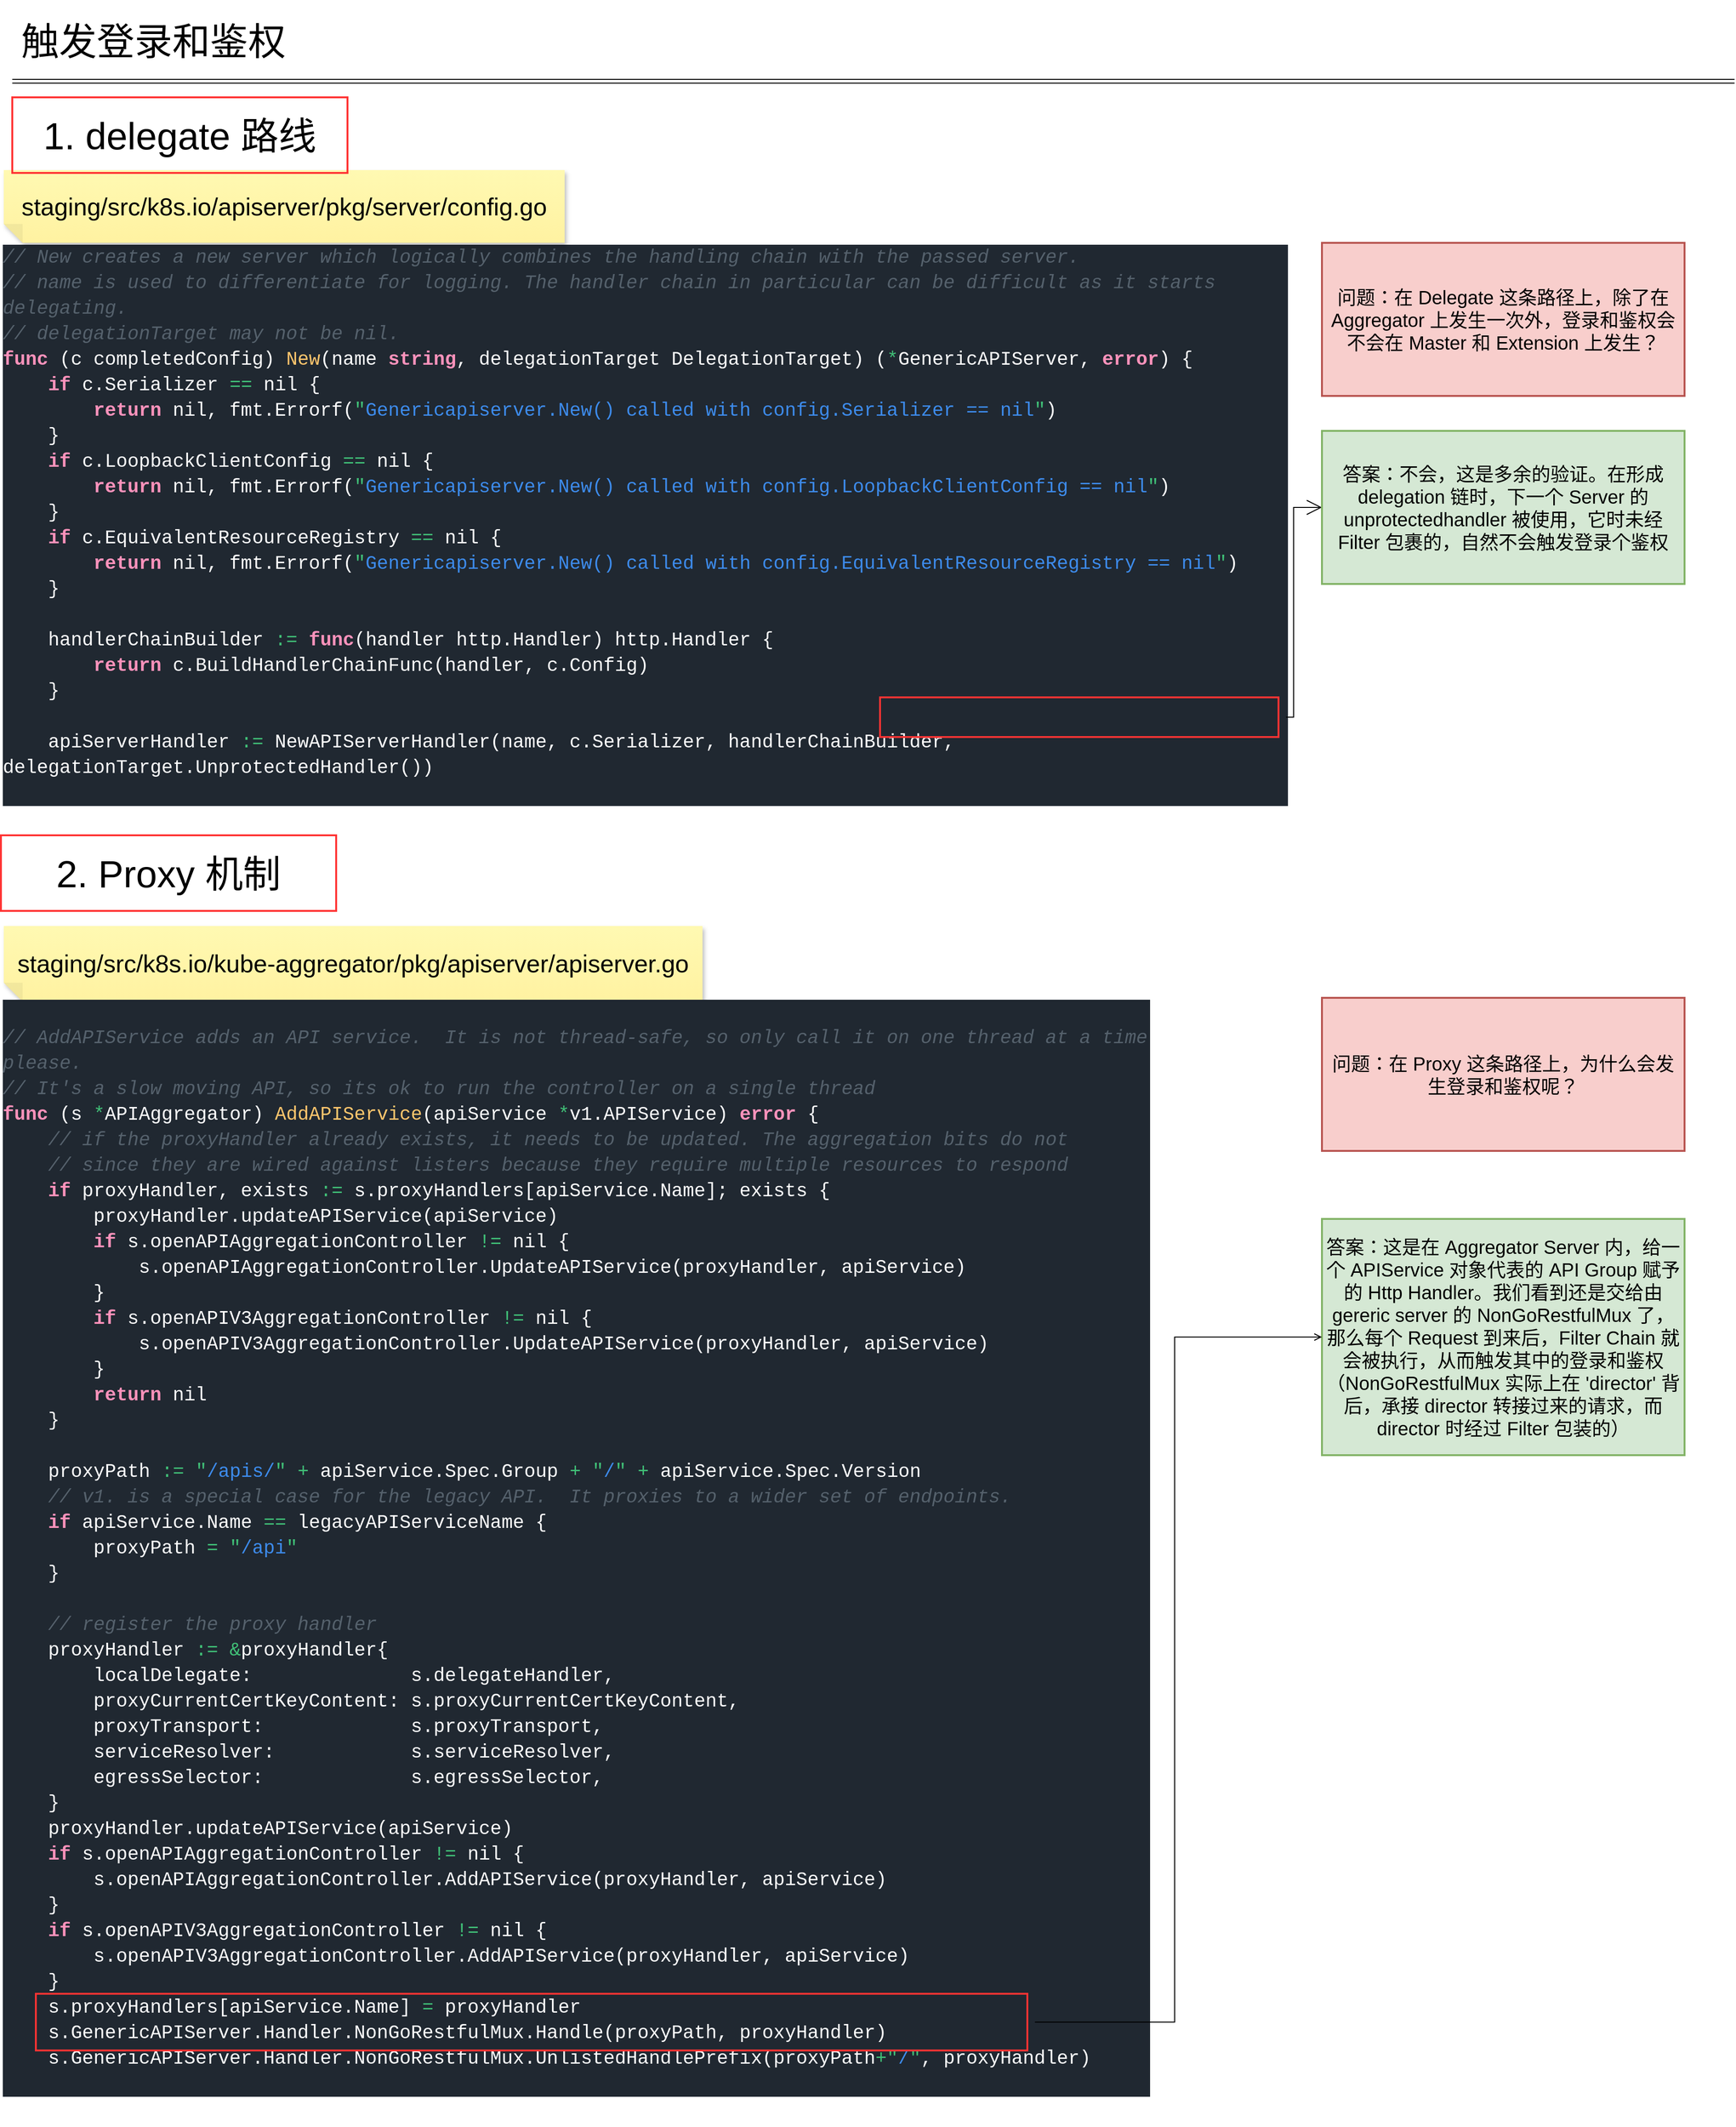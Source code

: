 <mxfile>
    <diagram id="RsxeEWwRD2sQFYI6MCW9" name="第 1 页">
        <mxGraphModel dx="4223" dy="3994" grid="1" gridSize="10" guides="1" tooltips="1" connect="1" arrows="1" fold="1" page="0" pageScale="1" pageWidth="827" pageHeight="1169" math="0" shadow="0">
            <root>
                <mxCell id="0"/>
                <mxCell id="1" parent="0"/>
                <mxCell id="2" value="&lt;div style=&quot;color: rgb(255, 255, 255); background-color: rgb(32, 40, 49); font-family: Consolas, &amp;quot;Courier New&amp;quot;, monospace; font-weight: normal; font-size: 20px; line-height: 27px;&quot;&gt;&lt;div&gt;&lt;span style=&quot;color: #55616c;font-style: italic;&quot;&gt;// New creates a new server which logically combines the handling chain with the passed server.&lt;/span&gt;&lt;/div&gt;&lt;div&gt;&lt;span style=&quot;color: #55616c;font-style: italic;&quot;&gt;// name is used to differentiate for logging. The handler chain in particular can be difficult as it starts delegating.&lt;/span&gt;&lt;/div&gt;&lt;div&gt;&lt;span style=&quot;color: #55616c;font-style: italic;&quot;&gt;// delegationTarget may not be nil.&lt;/span&gt;&lt;/div&gt;&lt;div&gt;&lt;span style=&quot;color: #ff92bb;font-weight: bold;&quot;&gt;func&lt;/span&gt;&lt;span style=&quot;color: #ffffff;&quot;&gt; (c completedConfig) &lt;/span&gt;&lt;span style=&quot;color: #ffc66d;&quot;&gt;New&lt;/span&gt;&lt;span style=&quot;color: #ffffff;&quot;&gt;(name &lt;/span&gt;&lt;span style=&quot;color: #ff92bb;font-weight: bold;&quot;&gt;string&lt;/span&gt;&lt;span style=&quot;color: #ffffff;&quot;&gt;, delegationTarget DelegationTarget) (&lt;/span&gt;&lt;span style=&quot;color: #40bf77;&quot;&gt;*&lt;/span&gt;&lt;span style=&quot;color: #ffffff;&quot;&gt;GenericAPIServer, &lt;/span&gt;&lt;span style=&quot;color: #ff92bb;font-weight: bold;&quot;&gt;error&lt;/span&gt;&lt;span style=&quot;color: #ffffff;&quot;&gt;) {&lt;/span&gt;&lt;/div&gt;&lt;div&gt;&lt;span style=&quot;color: #ffffff;&quot;&gt;&amp;nbsp; &amp;nbsp; &lt;/span&gt;&lt;span style=&quot;color: #ff92bb;font-weight: bold;&quot;&gt;if&lt;/span&gt;&lt;span style=&quot;color: #ffffff;&quot;&gt; c.Serializer &lt;/span&gt;&lt;span style=&quot;color: #40bf77;&quot;&gt;==&lt;/span&gt;&lt;span style=&quot;color: #ffffff;&quot;&gt; nil {&lt;/span&gt;&lt;/div&gt;&lt;div&gt;&lt;span style=&quot;color: #ffffff;&quot;&gt;&amp;nbsp; &amp;nbsp; &amp;nbsp; &amp;nbsp; &lt;/span&gt;&lt;span style=&quot;color: #ff92bb;font-weight: bold;&quot;&gt;return&lt;/span&gt;&lt;span style=&quot;color: #ffffff;&quot;&gt; nil, fmt.Errorf(&lt;/span&gt;&lt;span style=&quot;color: #40bf77;&quot;&gt;&quot;&lt;/span&gt;&lt;span style=&quot;color: #3d8beb;&quot;&gt;Genericapiserver.New() called with config.Serializer == nil&lt;/span&gt;&lt;span style=&quot;color: #40bf77;&quot;&gt;&quot;&lt;/span&gt;&lt;span style=&quot;color: #ffffff;&quot;&gt;)&lt;/span&gt;&lt;/div&gt;&lt;div&gt;&lt;span style=&quot;color: #ffffff;&quot;&gt;&amp;nbsp; &amp;nbsp; }&lt;/span&gt;&lt;/div&gt;&lt;div&gt;&lt;span style=&quot;color: #ffffff;&quot;&gt;&amp;nbsp; &amp;nbsp; &lt;/span&gt;&lt;span style=&quot;color: #ff92bb;font-weight: bold;&quot;&gt;if&lt;/span&gt;&lt;span style=&quot;color: #ffffff;&quot;&gt; c.LoopbackClientConfig &lt;/span&gt;&lt;span style=&quot;color: #40bf77;&quot;&gt;==&lt;/span&gt;&lt;span style=&quot;color: #ffffff;&quot;&gt; nil {&lt;/span&gt;&lt;/div&gt;&lt;div&gt;&lt;span style=&quot;color: #ffffff;&quot;&gt;&amp;nbsp; &amp;nbsp; &amp;nbsp; &amp;nbsp; &lt;/span&gt;&lt;span style=&quot;color: #ff92bb;font-weight: bold;&quot;&gt;return&lt;/span&gt;&lt;span style=&quot;color: #ffffff;&quot;&gt; nil, fmt.Errorf(&lt;/span&gt;&lt;span style=&quot;color: #40bf77;&quot;&gt;&quot;&lt;/span&gt;&lt;span style=&quot;color: #3d8beb;&quot;&gt;Genericapiserver.New() called with config.LoopbackClientConfig == nil&lt;/span&gt;&lt;span style=&quot;color: #40bf77;&quot;&gt;&quot;&lt;/span&gt;&lt;span style=&quot;color: #ffffff;&quot;&gt;)&lt;/span&gt;&lt;/div&gt;&lt;div&gt;&lt;span style=&quot;color: #ffffff;&quot;&gt;&amp;nbsp; &amp;nbsp; }&lt;/span&gt;&lt;/div&gt;&lt;div&gt;&lt;span style=&quot;color: #ffffff;&quot;&gt;&amp;nbsp; &amp;nbsp; &lt;/span&gt;&lt;span style=&quot;color: #ff92bb;font-weight: bold;&quot;&gt;if&lt;/span&gt;&lt;span style=&quot;color: #ffffff;&quot;&gt; c.EquivalentResourceRegistry &lt;/span&gt;&lt;span style=&quot;color: #40bf77;&quot;&gt;==&lt;/span&gt;&lt;span style=&quot;color: #ffffff;&quot;&gt; nil {&lt;/span&gt;&lt;/div&gt;&lt;div&gt;&lt;span style=&quot;color: #ffffff;&quot;&gt;&amp;nbsp; &amp;nbsp; &amp;nbsp; &amp;nbsp; &lt;/span&gt;&lt;span style=&quot;color: #ff92bb;font-weight: bold;&quot;&gt;return&lt;/span&gt;&lt;span style=&quot;color: #ffffff;&quot;&gt; nil, fmt.Errorf(&lt;/span&gt;&lt;span style=&quot;color: #40bf77;&quot;&gt;&quot;&lt;/span&gt;&lt;span style=&quot;color: #3d8beb;&quot;&gt;Genericapiserver.New() called with config.EquivalentResourceRegistry == nil&lt;/span&gt;&lt;span style=&quot;color: #40bf77;&quot;&gt;&quot;&lt;/span&gt;&lt;span style=&quot;color: #ffffff;&quot;&gt;)&lt;/span&gt;&lt;/div&gt;&lt;div&gt;&lt;span style=&quot;color: #ffffff;&quot;&gt;&amp;nbsp; &amp;nbsp; }&lt;/span&gt;&lt;/div&gt;&lt;br&gt;&lt;div&gt;&lt;span style=&quot;color: #ffffff;&quot;&gt;&amp;nbsp; &amp;nbsp; handlerChainBuilder &lt;/span&gt;&lt;span style=&quot;color: #40bf77;&quot;&gt;:=&lt;/span&gt;&lt;span style=&quot;color: #ffffff;&quot;&gt; &lt;/span&gt;&lt;span style=&quot;color: #ff92bb;font-weight: bold;&quot;&gt;func&lt;/span&gt;&lt;span style=&quot;color: #ffffff;&quot;&gt;(handler http.Handler) http.Handler {&lt;/span&gt;&lt;/div&gt;&lt;div&gt;&lt;span style=&quot;color: #ffffff;&quot;&gt;&amp;nbsp; &amp;nbsp; &amp;nbsp; &amp;nbsp; &lt;/span&gt;&lt;span style=&quot;color: #ff92bb;font-weight: bold;&quot;&gt;return&lt;/span&gt;&lt;span style=&quot;color: #ffffff;&quot;&gt; c.BuildHandlerChainFunc(handler, c.Config)&lt;/span&gt;&lt;/div&gt;&lt;div&gt;&lt;span style=&quot;color: #ffffff;&quot;&gt;&amp;nbsp; &amp;nbsp; }&lt;/span&gt;&lt;/div&gt;&lt;br&gt;&lt;div&gt;&lt;span style=&quot;color: #ffffff;&quot;&gt;&amp;nbsp; &amp;nbsp; apiServerHandler &lt;/span&gt;&lt;span style=&quot;color: #40bf77;&quot;&gt;:=&lt;/span&gt;&lt;span style=&quot;color: #ffffff;&quot;&gt; NewAPIServerHandler(name, c.Serializer, handlerChainBuilder, delegationTarget.UnprotectedHandler())&lt;/span&gt;&lt;/div&gt;&lt;br&gt;&lt;/div&gt;" style="text;whiteSpace=wrap;html=1;" vertex="1" parent="1">
                    <mxGeometry x="-727" y="162" width="1363" height="551" as="geometry"/>
                </mxCell>
                <mxCell id="5" value="&lt;span style=&quot;text-align: left; font-size: 26px;&quot;&gt;staging/src/k8s.io/apiserver/pkg/server/config.go&lt;/span&gt;" style="shape=note;whiteSpace=wrap;html=1;backgroundOutline=1;fontColor=#000000;darkOpacity=0.05;fillColor=#FFF9B2;strokeColor=none;fillStyle=solid;direction=west;gradientDirection=north;gradientColor=#FFF2A1;shadow=1;size=20;pointerEvents=1;labelBackgroundColor=none;fontSize=26;" vertex="1" parent="1">
                    <mxGeometry x="-724" y="90" width="594" height="77" as="geometry"/>
                </mxCell>
                <mxCell id="9" style="edgeStyle=orthogonalEdgeStyle;rounded=0;orthogonalLoop=1;jettySize=auto;html=1;entryX=0;entryY=0.5;entryDx=0;entryDy=0;fontSize=20;endArrow=open;startSize=14;endSize=14;sourcePerimeterSpacing=8;targetPerimeterSpacing=8;" edge="1" parent="1" source="6" target="8">
                    <mxGeometry relative="1" as="geometry">
                        <Array as="points">
                            <mxPoint x="642" y="669"/>
                            <mxPoint x="642" y="447"/>
                        </Array>
                    </mxGeometry>
                </mxCell>
                <mxCell id="6" value="" style="rounded=0;whiteSpace=wrap;html=1;labelBackgroundColor=none;strokeColor=#FF3333;fontSize=20;fillColor=none;gradientColor=none;strokeWidth=2;" vertex="1" parent="1">
                    <mxGeometry x="204" y="648" width="422" height="42" as="geometry"/>
                </mxCell>
                <mxCell id="7" value="问题：在 Delegate 这条路径上，除了在 Aggregator 上发生一次外，登录和鉴权会不会在 Master 和 Extension 上发生？" style="text;strokeColor=#b85450;align=center;fillColor=#f8cecc;html=1;verticalAlign=middle;whiteSpace=wrap;rounded=0;labelBackgroundColor=none;strokeWidth=2;fontSize=20;" vertex="1" parent="1">
                    <mxGeometry x="672" y="167" width="384" height="162" as="geometry"/>
                </mxCell>
                <mxCell id="8" value="答案：不会，这是多余的验证。在形成 delegation 链时，下一个 Server 的 unprotectedhandler 被使用，它时未经 Filter 包裹的，自然不会触发登录个鉴权" style="text;strokeColor=#82b366;align=center;fillColor=#d5e8d4;html=1;verticalAlign=middle;whiteSpace=wrap;rounded=0;labelBackgroundColor=none;strokeWidth=2;fontSize=20;" vertex="1" parent="1">
                    <mxGeometry x="672" y="366" width="384" height="162" as="geometry"/>
                </mxCell>
                <mxCell id="11" value="触发登录和鉴权" style="text;strokeColor=none;fillColor=none;html=1;align=center;verticalAlign=middle;whiteSpace=wrap;rounded=0;labelBackgroundColor=none;strokeWidth=2;fontSize=40;" vertex="1" parent="1">
                    <mxGeometry x="-715" y="-90" width="299" height="85" as="geometry"/>
                </mxCell>
                <mxCell id="12" value="" style="edgeStyle=none;orthogonalLoop=1;jettySize=auto;html=1;rounded=0;fontSize=40;endArrow=open;sourcePerimeterSpacing=8;targetPerimeterSpacing=8;shape=link;" edge="1" parent="1">
                    <mxGeometry width="140" relative="1" as="geometry">
                        <mxPoint x="-715" y="-4" as="sourcePoint"/>
                        <mxPoint x="1109" y="-4" as="targetPoint"/>
                        <Array as="points"/>
                    </mxGeometry>
                </mxCell>
                <mxCell id="13" value="1. delegate 路线" style="rounded=0;whiteSpace=wrap;html=1;labelBackgroundColor=none;strokeColor=#FF3333;strokeWidth=2;fontSize=40;fillColor=none;gradientColor=none;" vertex="1" parent="1">
                    <mxGeometry x="-715" y="13" width="355" height="80" as="geometry"/>
                </mxCell>
                <mxCell id="14" value="2. Proxy 机制" style="rounded=0;whiteSpace=wrap;html=1;labelBackgroundColor=none;strokeColor=#FF3333;strokeWidth=2;fontSize=40;fillColor=none;gradientColor=none;" vertex="1" parent="1">
                    <mxGeometry x="-727" y="794" width="355" height="80" as="geometry"/>
                </mxCell>
                <mxCell id="16" value="&lt;span style=&quot;text-align: left; font-size: 26px;&quot;&gt;staging/src/k8s.io/kube-aggregator/pkg/apiserver/apiserver.go&lt;/span&gt;" style="shape=note;whiteSpace=wrap;html=1;backgroundOutline=1;fontColor=#000000;darkOpacity=0.05;fillColor=#FFF9B2;strokeColor=none;fillStyle=solid;direction=west;gradientDirection=north;gradientColor=#FFF2A1;shadow=1;size=20;pointerEvents=1;labelBackgroundColor=none;strokeWidth=2;fontSize=26;" vertex="1" parent="1">
                    <mxGeometry x="-724" y="890" width="740" height="80" as="geometry"/>
                </mxCell>
                <mxCell id="19" value="&lt;br&gt;&lt;div style=&quot;color: rgb(255, 255, 255); background-color: rgb(32, 40, 49); font-family: Consolas, &amp;quot;Courier New&amp;quot;, monospace; font-weight: normal; font-size: 20px; line-height: 27px;&quot;&gt;&lt;div&gt;&lt;span style=&quot;color: #55616c;font-style: italic;&quot;&gt;&lt;br&gt;&lt;/span&gt;&lt;/div&gt;&lt;div&gt;&lt;span style=&quot;color: #55616c;font-style: italic;&quot;&gt;// AddAPIService adds an API service. &amp;nbsp;It is not thread-safe, so only call it on one thread at a time please.&lt;/span&gt;&lt;/div&gt;&lt;div&gt;&lt;span style=&quot;color: #55616c;font-style: italic;&quot;&gt;// It's a slow moving API, so its ok to run the controller on a single thread&lt;/span&gt;&lt;/div&gt;&lt;div&gt;&lt;span style=&quot;color: #ff92bb;font-weight: bold;&quot;&gt;func&lt;/span&gt;&lt;span style=&quot;color: #ffffff;&quot;&gt; (s &lt;/span&gt;&lt;span style=&quot;color: #40bf77;&quot;&gt;*&lt;/span&gt;&lt;span style=&quot;color: #ffffff;&quot;&gt;APIAggregator) &lt;/span&gt;&lt;span style=&quot;color: #ffc66d;&quot;&gt;AddAPIService&lt;/span&gt;&lt;span style=&quot;color: #ffffff;&quot;&gt;(apiService &lt;/span&gt;&lt;span style=&quot;color: #40bf77;&quot;&gt;*&lt;/span&gt;&lt;span style=&quot;color: #ffffff;&quot;&gt;v1.APIService) &lt;/span&gt;&lt;span style=&quot;color: #ff92bb;font-weight: bold;&quot;&gt;error&lt;/span&gt;&lt;span style=&quot;color: #ffffff;&quot;&gt; {&lt;/span&gt;&lt;/div&gt;&lt;div&gt;&lt;span style=&quot;color: #ffffff;&quot;&gt;&amp;nbsp; &amp;nbsp; &lt;/span&gt;&lt;span style=&quot;color: #55616c;font-style: italic;&quot;&gt;// if the proxyHandler already exists, it needs to be updated. The aggregation bits do not&lt;/span&gt;&lt;/div&gt;&lt;div&gt;&lt;span style=&quot;color: #ffffff;&quot;&gt;&amp;nbsp; &amp;nbsp; &lt;/span&gt;&lt;span style=&quot;color: #55616c;font-style: italic;&quot;&gt;// since they are wired against listers because they require multiple resources to respond&lt;/span&gt;&lt;/div&gt;&lt;div&gt;&lt;span style=&quot;color: #ffffff;&quot;&gt;&amp;nbsp; &amp;nbsp; &lt;/span&gt;&lt;span style=&quot;color: #ff92bb;font-weight: bold;&quot;&gt;if&lt;/span&gt;&lt;span style=&quot;color: #ffffff;&quot;&gt; proxyHandler, exists &lt;/span&gt;&lt;span style=&quot;color: #40bf77;&quot;&gt;:=&lt;/span&gt;&lt;span style=&quot;color: #ffffff;&quot;&gt; s.proxyHandlers[apiService.Name]; exists {&lt;/span&gt;&lt;/div&gt;&lt;div&gt;&lt;span style=&quot;color: #ffffff;&quot;&gt;&amp;nbsp; &amp;nbsp; &amp;nbsp; &amp;nbsp; proxyHandler.updateAPIService(apiService)&lt;/span&gt;&lt;/div&gt;&lt;div&gt;&lt;span style=&quot;color: #ffffff;&quot;&gt;&amp;nbsp; &amp;nbsp; &amp;nbsp; &amp;nbsp; &lt;/span&gt;&lt;span style=&quot;color: #ff92bb;font-weight: bold;&quot;&gt;if&lt;/span&gt;&lt;span style=&quot;color: #ffffff;&quot;&gt; s.openAPIAggregationController &lt;/span&gt;&lt;span style=&quot;color: #40bf77;&quot;&gt;!=&lt;/span&gt;&lt;span style=&quot;color: #ffffff;&quot;&gt; nil {&lt;/span&gt;&lt;/div&gt;&lt;div&gt;&lt;span style=&quot;color: #ffffff;&quot;&gt;&amp;nbsp; &amp;nbsp; &amp;nbsp; &amp;nbsp; &amp;nbsp; &amp;nbsp; s.openAPIAggregationController.UpdateAPIService(proxyHandler, apiService)&lt;/span&gt;&lt;/div&gt;&lt;div&gt;&lt;span style=&quot;color: #ffffff;&quot;&gt;&amp;nbsp; &amp;nbsp; &amp;nbsp; &amp;nbsp; }&lt;/span&gt;&lt;/div&gt;&lt;div&gt;&lt;span style=&quot;color: #ffffff;&quot;&gt;&amp;nbsp; &amp;nbsp; &amp;nbsp; &amp;nbsp; &lt;/span&gt;&lt;span style=&quot;color: #ff92bb;font-weight: bold;&quot;&gt;if&lt;/span&gt;&lt;span style=&quot;color: #ffffff;&quot;&gt; s.openAPIV3AggregationController &lt;/span&gt;&lt;span style=&quot;color: #40bf77;&quot;&gt;!=&lt;/span&gt;&lt;span style=&quot;color: #ffffff;&quot;&gt; nil {&lt;/span&gt;&lt;/div&gt;&lt;div&gt;&lt;span style=&quot;color: #ffffff;&quot;&gt;&amp;nbsp; &amp;nbsp; &amp;nbsp; &amp;nbsp; &amp;nbsp; &amp;nbsp; s.openAPIV3AggregationController.UpdateAPIService(proxyHandler, apiService)&lt;/span&gt;&lt;/div&gt;&lt;div&gt;&lt;span style=&quot;color: #ffffff;&quot;&gt;&amp;nbsp; &amp;nbsp; &amp;nbsp; &amp;nbsp; }&lt;/span&gt;&lt;/div&gt;&lt;div&gt;&lt;span style=&quot;color: #ffffff;&quot;&gt;&amp;nbsp; &amp;nbsp; &amp;nbsp; &amp;nbsp; &lt;/span&gt;&lt;span style=&quot;color: #ff92bb;font-weight: bold;&quot;&gt;return&lt;/span&gt;&lt;span style=&quot;color: #ffffff;&quot;&gt; nil&lt;/span&gt;&lt;/div&gt;&lt;div&gt;&lt;span style=&quot;color: #ffffff;&quot;&gt;&amp;nbsp; &amp;nbsp; }&lt;/span&gt;&lt;/div&gt;&lt;br&gt;&lt;div&gt;&lt;span style=&quot;color: #ffffff;&quot;&gt;&amp;nbsp; &amp;nbsp; proxyPath &lt;/span&gt;&lt;span style=&quot;color: #40bf77;&quot;&gt;:=&lt;/span&gt;&lt;span style=&quot;color: #ffffff;&quot;&gt; &lt;/span&gt;&lt;span style=&quot;color: #40bf77;&quot;&gt;&quot;&lt;/span&gt;&lt;span style=&quot;color: #3d8beb;&quot;&gt;/apis/&lt;/span&gt;&lt;span style=&quot;color: #40bf77;&quot;&gt;&quot;&lt;/span&gt;&lt;span style=&quot;color: #ffffff;&quot;&gt; &lt;/span&gt;&lt;span style=&quot;color: #40bf77;&quot;&gt;+&lt;/span&gt;&lt;span style=&quot;color: #ffffff;&quot;&gt; apiService.Spec.Group &lt;/span&gt;&lt;span style=&quot;color: #40bf77;&quot;&gt;+&lt;/span&gt;&lt;span style=&quot;color: #ffffff;&quot;&gt; &lt;/span&gt;&lt;span style=&quot;color: #40bf77;&quot;&gt;&quot;&lt;/span&gt;&lt;span style=&quot;color: #3d8beb;&quot;&gt;/&lt;/span&gt;&lt;span style=&quot;color: #40bf77;&quot;&gt;&quot;&lt;/span&gt;&lt;span style=&quot;color: #ffffff;&quot;&gt; &lt;/span&gt;&lt;span style=&quot;color: #40bf77;&quot;&gt;+&lt;/span&gt;&lt;span style=&quot;color: #ffffff;&quot;&gt; apiService.Spec.Version&lt;/span&gt;&lt;/div&gt;&lt;div&gt;&lt;span style=&quot;color: #ffffff;&quot;&gt;&amp;nbsp; &amp;nbsp; &lt;/span&gt;&lt;span style=&quot;color: #55616c;font-style: italic;&quot;&gt;// v1. is a special case for the legacy API. &amp;nbsp;It proxies to a wider set of endpoints.&lt;/span&gt;&lt;/div&gt;&lt;div&gt;&lt;span style=&quot;color: #ffffff;&quot;&gt;&amp;nbsp; &amp;nbsp; &lt;/span&gt;&lt;span style=&quot;color: #ff92bb;font-weight: bold;&quot;&gt;if&lt;/span&gt;&lt;span style=&quot;color: #ffffff;&quot;&gt; apiService.Name &lt;/span&gt;&lt;span style=&quot;color: #40bf77;&quot;&gt;==&lt;/span&gt;&lt;span style=&quot;color: #ffffff;&quot;&gt; legacyAPIServiceName {&lt;/span&gt;&lt;/div&gt;&lt;div&gt;&lt;span style=&quot;color: #ffffff;&quot;&gt;&amp;nbsp; &amp;nbsp; &amp;nbsp; &amp;nbsp; proxyPath &lt;/span&gt;&lt;span style=&quot;color: #40bf77;&quot;&gt;=&lt;/span&gt;&lt;span style=&quot;color: #ffffff;&quot;&gt; &lt;/span&gt;&lt;span style=&quot;color: #40bf77;&quot;&gt;&quot;&lt;/span&gt;&lt;span style=&quot;color: #3d8beb;&quot;&gt;/api&lt;/span&gt;&lt;span style=&quot;color: #40bf77;&quot;&gt;&quot;&lt;/span&gt;&lt;/div&gt;&lt;div&gt;&lt;span style=&quot;color: #ffffff;&quot;&gt;&amp;nbsp; &amp;nbsp; }&lt;/span&gt;&lt;/div&gt;&lt;br&gt;&lt;div&gt;&lt;span style=&quot;color: #ffffff;&quot;&gt;&amp;nbsp; &amp;nbsp; &lt;/span&gt;&lt;span style=&quot;color: #55616c;font-style: italic;&quot;&gt;// register the proxy handler&lt;/span&gt;&lt;/div&gt;&lt;div&gt;&lt;span style=&quot;color: #ffffff;&quot;&gt;&amp;nbsp; &amp;nbsp; proxyHandler &lt;/span&gt;&lt;span style=&quot;color: #40bf77;&quot;&gt;:=&lt;/span&gt;&lt;span style=&quot;color: #ffffff;&quot;&gt; &lt;/span&gt;&lt;span style=&quot;color: #40bf77;&quot;&gt;&amp;amp;&lt;/span&gt;&lt;span style=&quot;color: #ffffff;&quot;&gt;proxyHandler{&lt;/span&gt;&lt;/div&gt;&lt;div&gt;&lt;span style=&quot;color: #ffffff;&quot;&gt;&amp;nbsp; &amp;nbsp; &amp;nbsp; &amp;nbsp; localDelegate: &amp;nbsp; &amp;nbsp; &amp;nbsp; &amp;nbsp; &amp;nbsp; &amp;nbsp; &amp;nbsp;s.delegateHandler,&lt;/span&gt;&lt;/div&gt;&lt;div&gt;&lt;span style=&quot;color: #ffffff;&quot;&gt;&amp;nbsp; &amp;nbsp; &amp;nbsp; &amp;nbsp; proxyCurrentCertKeyContent: s.proxyCurrentCertKeyContent,&lt;/span&gt;&lt;/div&gt;&lt;div&gt;&lt;span style=&quot;color: #ffffff;&quot;&gt;&amp;nbsp; &amp;nbsp; &amp;nbsp; &amp;nbsp; proxyTransport: &amp;nbsp; &amp;nbsp; &amp;nbsp; &amp;nbsp; &amp;nbsp; &amp;nbsp; s.proxyTransport,&lt;/span&gt;&lt;/div&gt;&lt;div&gt;&lt;span style=&quot;color: #ffffff;&quot;&gt;&amp;nbsp; &amp;nbsp; &amp;nbsp; &amp;nbsp; serviceResolver: &amp;nbsp; &amp;nbsp; &amp;nbsp; &amp;nbsp; &amp;nbsp; &amp;nbsp;s.serviceResolver,&lt;/span&gt;&lt;/div&gt;&lt;div&gt;&lt;span style=&quot;color: #ffffff;&quot;&gt;&amp;nbsp; &amp;nbsp; &amp;nbsp; &amp;nbsp; egressSelector: &amp;nbsp; &amp;nbsp; &amp;nbsp; &amp;nbsp; &amp;nbsp; &amp;nbsp; s.egressSelector,&lt;/span&gt;&lt;/div&gt;&lt;div&gt;&lt;span style=&quot;color: #ffffff;&quot;&gt;&amp;nbsp; &amp;nbsp; }&lt;/span&gt;&lt;/div&gt;&lt;div&gt;&lt;span style=&quot;color: #ffffff;&quot;&gt;&amp;nbsp; &amp;nbsp; proxyHandler.updateAPIService(apiService)&lt;/span&gt;&lt;/div&gt;&lt;div&gt;&lt;span style=&quot;color: #ffffff;&quot;&gt;&amp;nbsp; &amp;nbsp; &lt;/span&gt;&lt;span style=&quot;color: #ff92bb;font-weight: bold;&quot;&gt;if&lt;/span&gt;&lt;span style=&quot;color: #ffffff;&quot;&gt; s.openAPIAggregationController &lt;/span&gt;&lt;span style=&quot;color: #40bf77;&quot;&gt;!=&lt;/span&gt;&lt;span style=&quot;color: #ffffff;&quot;&gt; nil {&lt;/span&gt;&lt;/div&gt;&lt;div&gt;&lt;span style=&quot;color: #ffffff;&quot;&gt;&amp;nbsp; &amp;nbsp; &amp;nbsp; &amp;nbsp; s.openAPIAggregationController.AddAPIService(proxyHandler, apiService)&lt;/span&gt;&lt;/div&gt;&lt;div&gt;&lt;span style=&quot;color: #ffffff;&quot;&gt;&amp;nbsp; &amp;nbsp; }&lt;/span&gt;&lt;/div&gt;&lt;div&gt;&lt;span style=&quot;color: #ffffff;&quot;&gt;&amp;nbsp; &amp;nbsp; &lt;/span&gt;&lt;span style=&quot;color: #ff92bb;font-weight: bold;&quot;&gt;if&lt;/span&gt;&lt;span style=&quot;color: #ffffff;&quot;&gt; s.openAPIV3AggregationController &lt;/span&gt;&lt;span style=&quot;color: #40bf77;&quot;&gt;!=&lt;/span&gt;&lt;span style=&quot;color: #ffffff;&quot;&gt; nil {&lt;/span&gt;&lt;/div&gt;&lt;div&gt;&lt;span style=&quot;color: #ffffff;&quot;&gt;&amp;nbsp; &amp;nbsp; &amp;nbsp; &amp;nbsp; s.openAPIV3AggregationController.AddAPIService(proxyHandler, apiService)&lt;/span&gt;&lt;/div&gt;&lt;div&gt;&lt;span style=&quot;color: #ffffff;&quot;&gt;&amp;nbsp; &amp;nbsp; }&lt;/span&gt;&lt;/div&gt;&lt;div&gt;&lt;span style=&quot;color: #ffffff;&quot;&gt;&amp;nbsp; &amp;nbsp; s.proxyHandlers[apiService.Name] &lt;/span&gt;&lt;span style=&quot;color: #40bf77;&quot;&gt;=&lt;/span&gt;&lt;span style=&quot;color: #ffffff;&quot;&gt; proxyHandler&lt;/span&gt;&lt;/div&gt;&lt;div&gt;&lt;span style=&quot;color: #ffffff;&quot;&gt;&amp;nbsp; &amp;nbsp; s.GenericAPIServer.Handler.NonGoRestfulMux.Handle(proxyPath, proxyHandler)&lt;/span&gt;&lt;/div&gt;&lt;div&gt;&lt;span style=&quot;color: #ffffff;&quot;&gt;&amp;nbsp; &amp;nbsp; s.GenericAPIServer.Handler.NonGoRestfulMux.UnlistedHandlePrefix(proxyPath&lt;/span&gt;&lt;span style=&quot;color: #40bf77;&quot;&gt;+&lt;/span&gt;&lt;span style=&quot;color: #40bf77;&quot;&gt;&quot;&lt;/span&gt;&lt;span style=&quot;color: #3d8beb;&quot;&gt;/&lt;/span&gt;&lt;span style=&quot;color: #40bf77;&quot;&gt;&quot;&lt;/span&gt;&lt;span style=&quot;color: #ffffff;&quot;&gt;, proxyHandler)&lt;/span&gt;&lt;/div&gt;&lt;div&gt;&lt;span style=&quot;color: #ffffff;&quot;&gt;&lt;br&gt;&lt;/span&gt;&lt;/div&gt;&lt;/div&gt;&lt;br&gt;" style="text;whiteSpace=wrap;html=1;fontSize=26;" vertex="1" parent="1">
                    <mxGeometry x="-727" y="930" width="1217" height="1120" as="geometry"/>
                </mxCell>
                <mxCell id="20" value="问题：在 Proxy 这条路径上，为什么会发生登录和鉴权呢？" style="text;strokeColor=#b85450;align=center;fillColor=#f8cecc;html=1;verticalAlign=middle;whiteSpace=wrap;rounded=0;labelBackgroundColor=none;strokeWidth=2;fontSize=20;" vertex="1" parent="1">
                    <mxGeometry x="672" y="966" width="384" height="162" as="geometry"/>
                </mxCell>
                <mxCell id="21" value="答案：这是在 Aggregator Server 内，给一个 APIService 对象代表的 API Group 赋予的 Http Handler。我们看到还是交给由 gereric server 的 NonGoRestfulMux 了，那么每个 Request 到来后，Filter Chain 就会被执行，从而触发其中的登录和鉴权（NonGoRestfulMux&amp;nbsp;实际上在 'director' 背后，承接 director 转接过来的请求，而 director 时经过 Filter 包装的）" style="text;strokeColor=#82b366;align=center;fillColor=#d5e8d4;html=1;verticalAlign=middle;whiteSpace=wrap;rounded=0;labelBackgroundColor=none;strokeWidth=2;fontSize=20;" vertex="1" parent="1">
                    <mxGeometry x="672" y="1200" width="384" height="250" as="geometry"/>
                </mxCell>
                <mxCell id="25" style="edgeStyle=orthogonalEdgeStyle;rounded=0;orthogonalLoop=1;jettySize=auto;html=1;entryX=0;entryY=0.5;entryDx=0;entryDy=0;fontSize=26;endArrow=open;sourcePerimeterSpacing=8;targetPerimeterSpacing=8;" edge="1" parent="1" source="24" target="21">
                    <mxGeometry relative="1" as="geometry"/>
                </mxCell>
                <mxCell id="24" value="" style="rounded=0;whiteSpace=wrap;html=1;labelBackgroundColor=none;strokeColor=#FF3333;fontSize=20;fillColor=none;gradientColor=none;strokeWidth=2;" vertex="1" parent="1">
                    <mxGeometry x="-690" y="2020" width="1050" height="60" as="geometry"/>
                </mxCell>
            </root>
        </mxGraphModel>
    </diagram>
</mxfile>